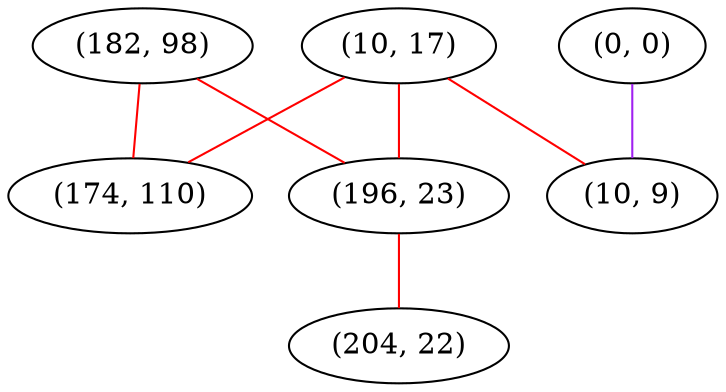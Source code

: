 graph "" {
"(182, 98)";
"(10, 17)";
"(196, 23)";
"(0, 0)";
"(174, 110)";
"(204, 22)";
"(10, 9)";
"(182, 98)" -- "(196, 23)"  [color=red, key=0, weight=1];
"(182, 98)" -- "(174, 110)"  [color=red, key=0, weight=1];
"(10, 17)" -- "(196, 23)"  [color=red, key=0, weight=1];
"(10, 17)" -- "(10, 9)"  [color=red, key=0, weight=1];
"(10, 17)" -- "(174, 110)"  [color=red, key=0, weight=1];
"(196, 23)" -- "(204, 22)"  [color=red, key=0, weight=1];
"(0, 0)" -- "(10, 9)"  [color=purple, key=0, weight=4];
}
